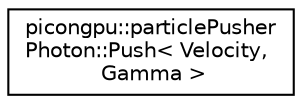 digraph "Graphical Class Hierarchy"
{
 // LATEX_PDF_SIZE
  edge [fontname="Helvetica",fontsize="10",labelfontname="Helvetica",labelfontsize="10"];
  node [fontname="Helvetica",fontsize="10",shape=record];
  rankdir="LR";
  Node0 [label="picongpu::particlePusher\lPhoton::Push\< Velocity,\l Gamma \>",height=0.2,width=0.4,color="black", fillcolor="white", style="filled",URL="$structpicongpu_1_1particle_pusher_photon_1_1_push.html",tooltip=" "];
}
